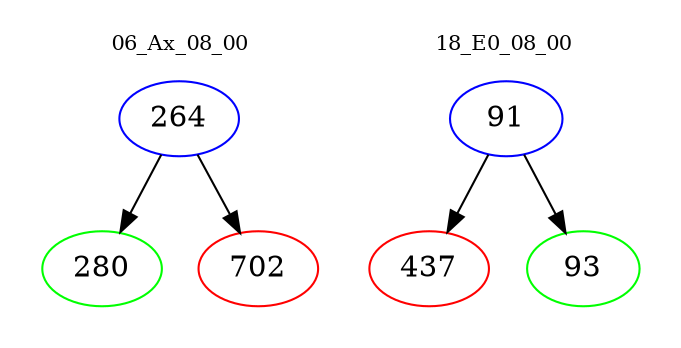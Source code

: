 digraph{
subgraph cluster_0 {
color = white
label = "06_Ax_08_00";
fontsize=10;
T0_264 [label="264", color="blue"]
T0_264 -> T0_280 [color="black"]
T0_280 [label="280", color="green"]
T0_264 -> T0_702 [color="black"]
T0_702 [label="702", color="red"]
}
subgraph cluster_1 {
color = white
label = "18_E0_08_00";
fontsize=10;
T1_91 [label="91", color="blue"]
T1_91 -> T1_437 [color="black"]
T1_437 [label="437", color="red"]
T1_91 -> T1_93 [color="black"]
T1_93 [label="93", color="green"]
}
}
